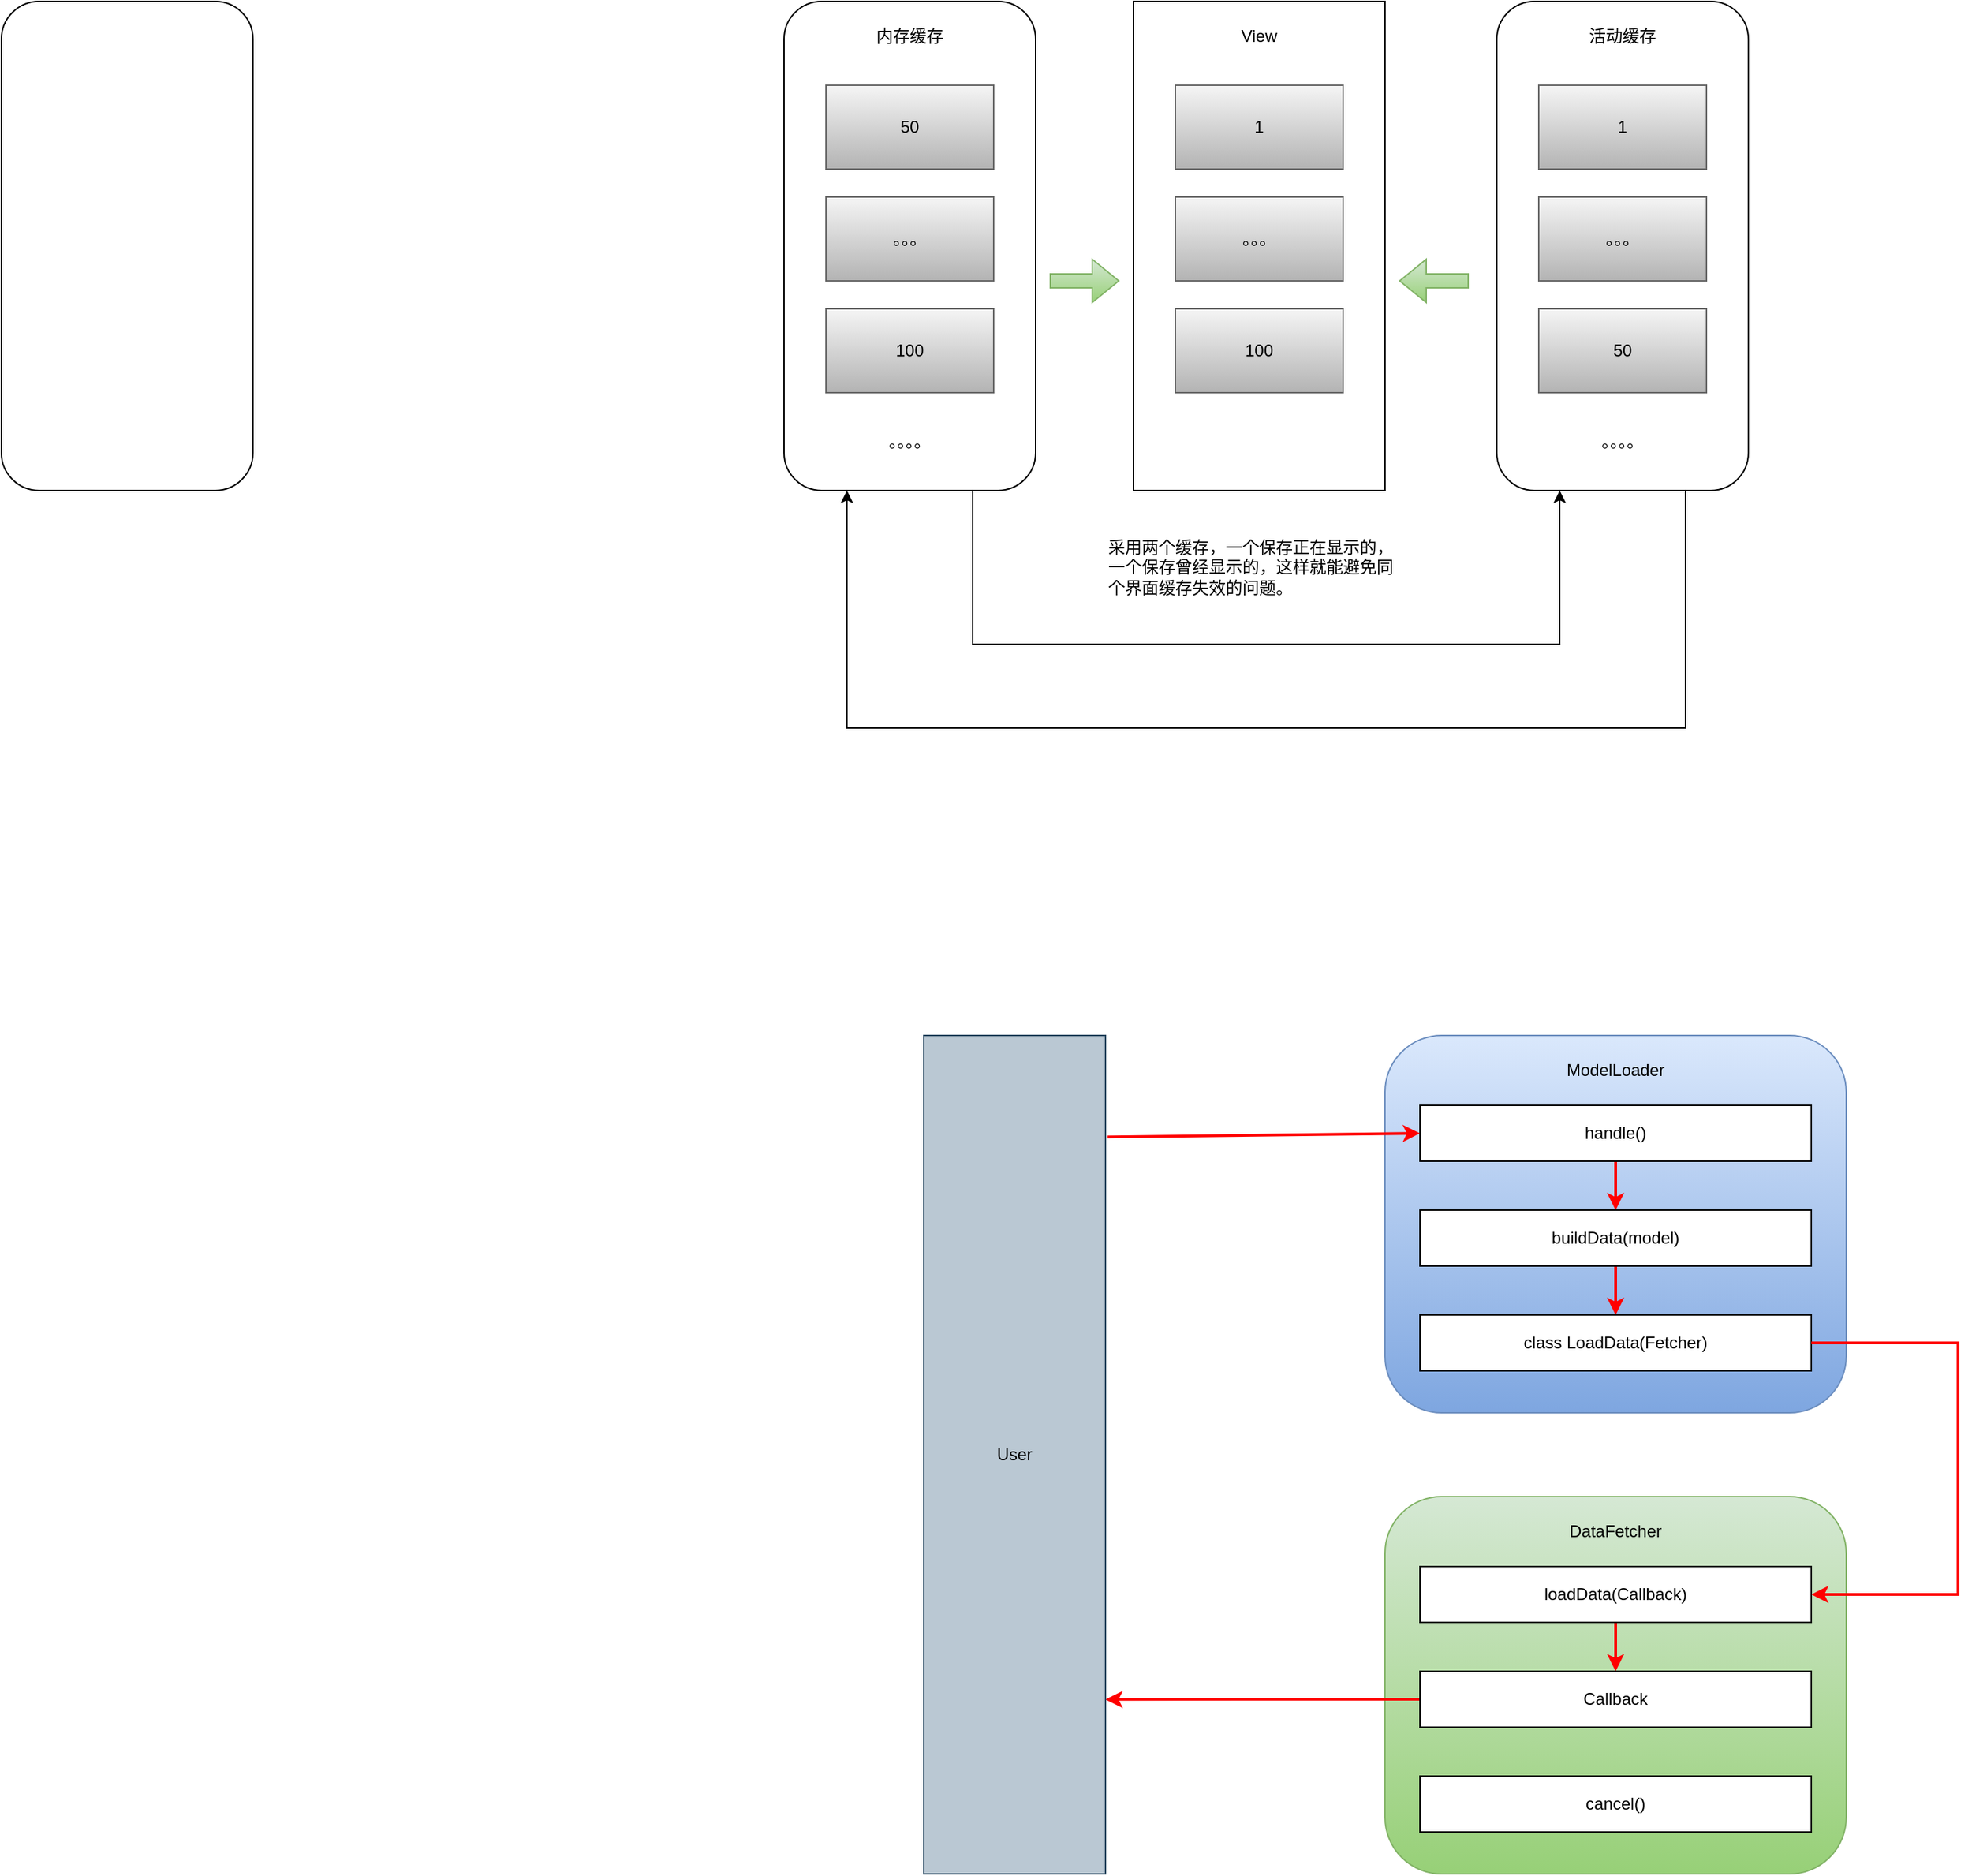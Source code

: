 <mxfile version="21.5.0" type="github">
  <diagram name="第 1 页" id="9gG5TRduuXv9n2lvh1-l">
    <mxGraphModel dx="1379" dy="835" grid="1" gridSize="10" guides="1" tooltips="1" connect="1" arrows="1" fold="1" page="1" pageScale="1" pageWidth="10000" pageHeight="10000" math="0" shadow="0">
      <root>
        <mxCell id="0" />
        <mxCell id="1" parent="0" />
        <mxCell id="RLxla1DwEqxDlipukyhl-1" value="" style="rounded=1;whiteSpace=wrap;html=1;" parent="1" vertex="1">
          <mxGeometry x="150" y="80" width="180" height="350" as="geometry" />
        </mxCell>
        <mxCell id="RLxla1DwEqxDlipukyhl-3" value="" style="rounded=1;whiteSpace=wrap;html=1;" parent="1" vertex="1">
          <mxGeometry x="710" y="80" width="180" height="350" as="geometry" />
        </mxCell>
        <mxCell id="RLxla1DwEqxDlipukyhl-4" value="&lt;font color=&quot;#000000&quot;&gt;50&lt;/font&gt;" style="rounded=0;whiteSpace=wrap;html=1;fillColor=#f5f5f5;gradientColor=#b3b3b3;strokeColor=#666666;" parent="1" vertex="1">
          <mxGeometry x="740" y="140" width="120" height="60" as="geometry" />
        </mxCell>
        <mxCell id="RLxla1DwEqxDlipukyhl-5" value="&lt;font color=&quot;#000000&quot;&gt;。。。&lt;/font&gt;" style="rounded=0;whiteSpace=wrap;html=1;fillColor=#f5f5f5;gradientColor=#b3b3b3;strokeColor=#666666;" parent="1" vertex="1">
          <mxGeometry x="740" y="220" width="120" height="60" as="geometry" />
        </mxCell>
        <mxCell id="RLxla1DwEqxDlipukyhl-6" value="&lt;font color=&quot;#000000&quot;&gt;100&lt;/font&gt;" style="rounded=0;whiteSpace=wrap;html=1;fillColor=#f5f5f5;gradientColor=#b3b3b3;strokeColor=#666666;" parent="1" vertex="1">
          <mxGeometry x="740" y="300" width="120" height="60" as="geometry" />
        </mxCell>
        <mxCell id="RLxla1DwEqxDlipukyhl-8" value="内存缓存" style="text;html=1;strokeColor=none;fillColor=none;align=center;verticalAlign=middle;whiteSpace=wrap;rounded=0;" parent="1" vertex="1">
          <mxGeometry x="760" y="90" width="80" height="30" as="geometry" />
        </mxCell>
        <mxCell id="RLxla1DwEqxDlipukyhl-10" value="。。。。" style="text;html=1;strokeColor=none;fillColor=none;align=center;verticalAlign=middle;whiteSpace=wrap;rounded=0;" parent="1" vertex="1">
          <mxGeometry x="760" y="380" width="80" height="30" as="geometry" />
        </mxCell>
        <mxCell id="RLxla1DwEqxDlipukyhl-11" value="" style="rounded=0;whiteSpace=wrap;html=1;" parent="1" vertex="1">
          <mxGeometry x="960" y="80" width="180" height="350" as="geometry" />
        </mxCell>
        <mxCell id="RLxla1DwEqxDlipukyhl-15" value="View" style="text;html=1;strokeColor=none;fillColor=none;align=center;verticalAlign=middle;whiteSpace=wrap;rounded=0;" parent="1" vertex="1">
          <mxGeometry x="1010" y="90" width="80" height="30" as="geometry" />
        </mxCell>
        <mxCell id="RLxla1DwEqxDlipukyhl-16" value="" style="shape=flexArrow;endArrow=classic;html=1;rounded=0;fillColor=#d5e8d4;gradientColor=#97d077;strokeColor=#82b366;" parent="1" edge="1">
          <mxGeometry width="50" height="50" relative="1" as="geometry">
            <mxPoint x="900" y="280" as="sourcePoint" />
            <mxPoint x="950" y="280" as="targetPoint" />
          </mxGeometry>
        </mxCell>
        <mxCell id="RLxla1DwEqxDlipukyhl-17" value="采用两个缓存，一个保存正在显示的，一个保存曾经显示的，这样就能避免同个界面缓存失效的问题。" style="text;html=1;strokeColor=none;fillColor=none;align=left;verticalAlign=middle;whiteSpace=wrap;rounded=0;" parent="1" vertex="1">
          <mxGeometry x="940" y="450" width="210" height="70" as="geometry" />
        </mxCell>
        <mxCell id="RLxla1DwEqxDlipukyhl-18" value="" style="rounded=1;whiteSpace=wrap;html=1;" parent="1" vertex="1">
          <mxGeometry x="1220" y="80" width="180" height="350" as="geometry" />
        </mxCell>
        <mxCell id="RLxla1DwEqxDlipukyhl-19" value="&lt;font color=&quot;#000000&quot;&gt;1&lt;/font&gt;" style="rounded=0;whiteSpace=wrap;html=1;fillColor=#f5f5f5;gradientColor=#b3b3b3;strokeColor=#666666;" parent="1" vertex="1">
          <mxGeometry x="1250" y="140" width="120" height="60" as="geometry" />
        </mxCell>
        <mxCell id="RLxla1DwEqxDlipukyhl-20" value="&lt;font color=&quot;#000000&quot;&gt;。。。&lt;/font&gt;" style="rounded=0;whiteSpace=wrap;html=1;fillColor=#f5f5f5;gradientColor=#b3b3b3;strokeColor=#666666;" parent="1" vertex="1">
          <mxGeometry x="1250" y="220" width="120" height="60" as="geometry" />
        </mxCell>
        <mxCell id="RLxla1DwEqxDlipukyhl-21" value="&lt;font color=&quot;#000000&quot;&gt;50&lt;/font&gt;" style="rounded=0;whiteSpace=wrap;html=1;fillColor=#f5f5f5;gradientColor=#b3b3b3;strokeColor=#666666;" parent="1" vertex="1">
          <mxGeometry x="1250" y="300" width="120" height="60" as="geometry" />
        </mxCell>
        <mxCell id="RLxla1DwEqxDlipukyhl-22" value="活动缓存" style="text;html=1;strokeColor=none;fillColor=none;align=center;verticalAlign=middle;whiteSpace=wrap;rounded=0;" parent="1" vertex="1">
          <mxGeometry x="1270" y="90" width="80" height="30" as="geometry" />
        </mxCell>
        <mxCell id="RLxla1DwEqxDlipukyhl-23" value="。。。。" style="text;html=1;strokeColor=none;fillColor=none;align=center;verticalAlign=middle;whiteSpace=wrap;rounded=0;" parent="1" vertex="1">
          <mxGeometry x="1270" y="380" width="80" height="30" as="geometry" />
        </mxCell>
        <mxCell id="RLxla1DwEqxDlipukyhl-25" value="" style="shape=flexArrow;endArrow=classic;html=1;rounded=0;fillColor=#d5e8d4;gradientColor=#97d077;strokeColor=#82b366;" parent="1" edge="1">
          <mxGeometry width="50" height="50" relative="1" as="geometry">
            <mxPoint x="1200" y="280" as="sourcePoint" />
            <mxPoint x="1150" y="280" as="targetPoint" />
          </mxGeometry>
        </mxCell>
        <mxCell id="RLxla1DwEqxDlipukyhl-26" value="" style="endArrow=classic;html=1;rounded=0;entryX=0.25;entryY=1;entryDx=0;entryDy=0;exitX=0.75;exitY=1;exitDx=0;exitDy=0;" parent="1" source="RLxla1DwEqxDlipukyhl-3" target="RLxla1DwEqxDlipukyhl-18" edge="1">
          <mxGeometry width="50" height="50" relative="1" as="geometry">
            <mxPoint x="990" y="320" as="sourcePoint" />
            <mxPoint x="1040" y="270" as="targetPoint" />
            <Array as="points">
              <mxPoint x="845" y="540" />
              <mxPoint x="1050" y="540" />
              <mxPoint x="1265" y="540" />
            </Array>
          </mxGeometry>
        </mxCell>
        <mxCell id="RLxla1DwEqxDlipukyhl-27" value="" style="endArrow=classic;html=1;rounded=0;entryX=0.25;entryY=1;entryDx=0;entryDy=0;exitX=0.75;exitY=1;exitDx=0;exitDy=0;" parent="1" source="RLxla1DwEqxDlipukyhl-18" target="RLxla1DwEqxDlipukyhl-3" edge="1">
          <mxGeometry width="50" height="50" relative="1" as="geometry">
            <mxPoint x="990" y="320" as="sourcePoint" />
            <mxPoint x="1040" y="270" as="targetPoint" />
            <Array as="points">
              <mxPoint x="1355" y="600" />
              <mxPoint x="1060" y="600" />
              <mxPoint x="755" y="600" />
            </Array>
          </mxGeometry>
        </mxCell>
        <mxCell id="RLxla1DwEqxDlipukyhl-28" value="&lt;font color=&quot;#000000&quot;&gt;1&lt;/font&gt;" style="rounded=0;whiteSpace=wrap;html=1;fillColor=#f5f5f5;gradientColor=#b3b3b3;strokeColor=#666666;" parent="1" vertex="1">
          <mxGeometry x="990" y="140" width="120" height="60" as="geometry" />
        </mxCell>
        <mxCell id="RLxla1DwEqxDlipukyhl-29" value="&lt;font color=&quot;#000000&quot;&gt;。。。&lt;/font&gt;" style="rounded=0;whiteSpace=wrap;html=1;fillColor=#f5f5f5;gradientColor=#b3b3b3;strokeColor=#666666;" parent="1" vertex="1">
          <mxGeometry x="990" y="220" width="120" height="60" as="geometry" />
        </mxCell>
        <mxCell id="RLxla1DwEqxDlipukyhl-30" value="&lt;font color=&quot;#000000&quot;&gt;100&lt;/font&gt;" style="rounded=0;whiteSpace=wrap;html=1;fillColor=#f5f5f5;gradientColor=#b3b3b3;strokeColor=#666666;" parent="1" vertex="1">
          <mxGeometry x="990" y="300" width="120" height="60" as="geometry" />
        </mxCell>
        <mxCell id="VKbjK9DQ76Tr3MInQOjY-8" value="" style="rounded=1;whiteSpace=wrap;html=1;fillColor=#dae8fc;gradientColor=#7ea6e0;strokeColor=#6c8ebf;" vertex="1" parent="1">
          <mxGeometry x="1140" y="820" width="330" height="270" as="geometry" />
        </mxCell>
        <mxCell id="VKbjK9DQ76Tr3MInQOjY-25" style="edgeStyle=orthogonalEdgeStyle;rounded=0;orthogonalLoop=1;jettySize=auto;html=1;entryX=0.5;entryY=0;entryDx=0;entryDy=0;strokeColor=#FF0000;strokeWidth=2;" edge="1" parent="1" source="VKbjK9DQ76Tr3MInQOjY-9" target="VKbjK9DQ76Tr3MInQOjY-10">
          <mxGeometry relative="1" as="geometry" />
        </mxCell>
        <mxCell id="VKbjK9DQ76Tr3MInQOjY-9" value="handle()" style="rounded=0;whiteSpace=wrap;html=1;" vertex="1" parent="1">
          <mxGeometry x="1165" y="870" width="280" height="40" as="geometry" />
        </mxCell>
        <mxCell id="VKbjK9DQ76Tr3MInQOjY-26" style="edgeStyle=orthogonalEdgeStyle;rounded=0;orthogonalLoop=1;jettySize=auto;html=1;entryX=0.5;entryY=0;entryDx=0;entryDy=0;strokeColor=#FF0000;strokeWidth=2;" edge="1" parent="1" source="VKbjK9DQ76Tr3MInQOjY-10" target="VKbjK9DQ76Tr3MInQOjY-11">
          <mxGeometry relative="1" as="geometry" />
        </mxCell>
        <mxCell id="VKbjK9DQ76Tr3MInQOjY-10" value="buildData(model)" style="rounded=0;whiteSpace=wrap;html=1;" vertex="1" parent="1">
          <mxGeometry x="1165" y="945" width="280" height="40" as="geometry" />
        </mxCell>
        <mxCell id="VKbjK9DQ76Tr3MInQOjY-11" value="class LoadData(Fetcher)" style="rounded=0;whiteSpace=wrap;html=1;" vertex="1" parent="1">
          <mxGeometry x="1165" y="1020" width="280" height="40" as="geometry" />
        </mxCell>
        <mxCell id="VKbjK9DQ76Tr3MInQOjY-16" value="&lt;font color=&quot;#000000&quot;&gt;ModelLoader&lt;/font&gt;" style="text;html=1;strokeColor=none;fillColor=none;align=center;verticalAlign=middle;whiteSpace=wrap;rounded=0;" vertex="1" parent="1">
          <mxGeometry x="1275" y="830" width="60" height="30" as="geometry" />
        </mxCell>
        <mxCell id="VKbjK9DQ76Tr3MInQOjY-17" value="" style="rounded=1;whiteSpace=wrap;html=1;fillColor=#d5e8d4;gradientColor=#97d077;strokeColor=#82b366;" vertex="1" parent="1">
          <mxGeometry x="1140" y="1150" width="330" height="270" as="geometry" />
        </mxCell>
        <mxCell id="VKbjK9DQ76Tr3MInQOjY-29" style="edgeStyle=orthogonalEdgeStyle;rounded=0;orthogonalLoop=1;jettySize=auto;html=1;entryX=0.5;entryY=0;entryDx=0;entryDy=0;strokeColor=#FF0000;strokeWidth=2;" edge="1" parent="1" source="VKbjK9DQ76Tr3MInQOjY-18" target="VKbjK9DQ76Tr3MInQOjY-19">
          <mxGeometry relative="1" as="geometry" />
        </mxCell>
        <mxCell id="VKbjK9DQ76Tr3MInQOjY-18" value="loadData(Callback)" style="rounded=0;whiteSpace=wrap;html=1;" vertex="1" parent="1">
          <mxGeometry x="1165" y="1200" width="280" height="40" as="geometry" />
        </mxCell>
        <mxCell id="VKbjK9DQ76Tr3MInQOjY-30" style="edgeStyle=orthogonalEdgeStyle;rounded=0;orthogonalLoop=1;jettySize=auto;html=1;entryX=1;entryY=0.792;entryDx=0;entryDy=0;entryPerimeter=0;strokeColor=#FF0000;strokeWidth=2;" edge="1" parent="1" source="VKbjK9DQ76Tr3MInQOjY-19" target="VKbjK9DQ76Tr3MInQOjY-22">
          <mxGeometry relative="1" as="geometry" />
        </mxCell>
        <mxCell id="VKbjK9DQ76Tr3MInQOjY-19" value="Callback" style="rounded=0;whiteSpace=wrap;html=1;" vertex="1" parent="1">
          <mxGeometry x="1165" y="1275" width="280" height="40" as="geometry" />
        </mxCell>
        <mxCell id="VKbjK9DQ76Tr3MInQOjY-20" value="cancel()" style="rounded=0;whiteSpace=wrap;html=1;" vertex="1" parent="1">
          <mxGeometry x="1165" y="1350" width="280" height="40" as="geometry" />
        </mxCell>
        <mxCell id="VKbjK9DQ76Tr3MInQOjY-21" value="&lt;font color=&quot;#000000&quot;&gt;DataFetcher&lt;/font&gt;" style="text;html=1;strokeColor=none;fillColor=none;align=center;verticalAlign=middle;whiteSpace=wrap;rounded=0;" vertex="1" parent="1">
          <mxGeometry x="1275" y="1160" width="60" height="30" as="geometry" />
        </mxCell>
        <mxCell id="VKbjK9DQ76Tr3MInQOjY-22" value="&lt;font color=&quot;#000000&quot;&gt;User&lt;/font&gt;" style="rounded=0;whiteSpace=wrap;html=1;fillColor=#bac8d3;strokeColor=#23445d;" vertex="1" parent="1">
          <mxGeometry x="810" y="820" width="130" height="600" as="geometry" />
        </mxCell>
        <mxCell id="VKbjK9DQ76Tr3MInQOjY-24" value="" style="endArrow=classic;html=1;rounded=0;entryX=0;entryY=0.5;entryDx=0;entryDy=0;exitX=1.012;exitY=0.121;exitDx=0;exitDy=0;exitPerimeter=0;strokeColor=#FF0000;strokeWidth=2;" edge="1" parent="1" source="VKbjK9DQ76Tr3MInQOjY-22" target="VKbjK9DQ76Tr3MInQOjY-9">
          <mxGeometry width="50" height="50" relative="1" as="geometry">
            <mxPoint x="1160" y="1150" as="sourcePoint" />
            <mxPoint x="1210" y="1100" as="targetPoint" />
          </mxGeometry>
        </mxCell>
        <mxCell id="VKbjK9DQ76Tr3MInQOjY-27" style="edgeStyle=orthogonalEdgeStyle;rounded=0;orthogonalLoop=1;jettySize=auto;html=1;entryX=1;entryY=0.5;entryDx=0;entryDy=0;strokeColor=#FF0000;strokeWidth=2;" edge="1" parent="1" source="VKbjK9DQ76Tr3MInQOjY-11" target="VKbjK9DQ76Tr3MInQOjY-18">
          <mxGeometry relative="1" as="geometry">
            <Array as="points">
              <mxPoint x="1550" y="1040" />
              <mxPoint x="1550" y="1220" />
            </Array>
          </mxGeometry>
        </mxCell>
      </root>
    </mxGraphModel>
  </diagram>
</mxfile>
